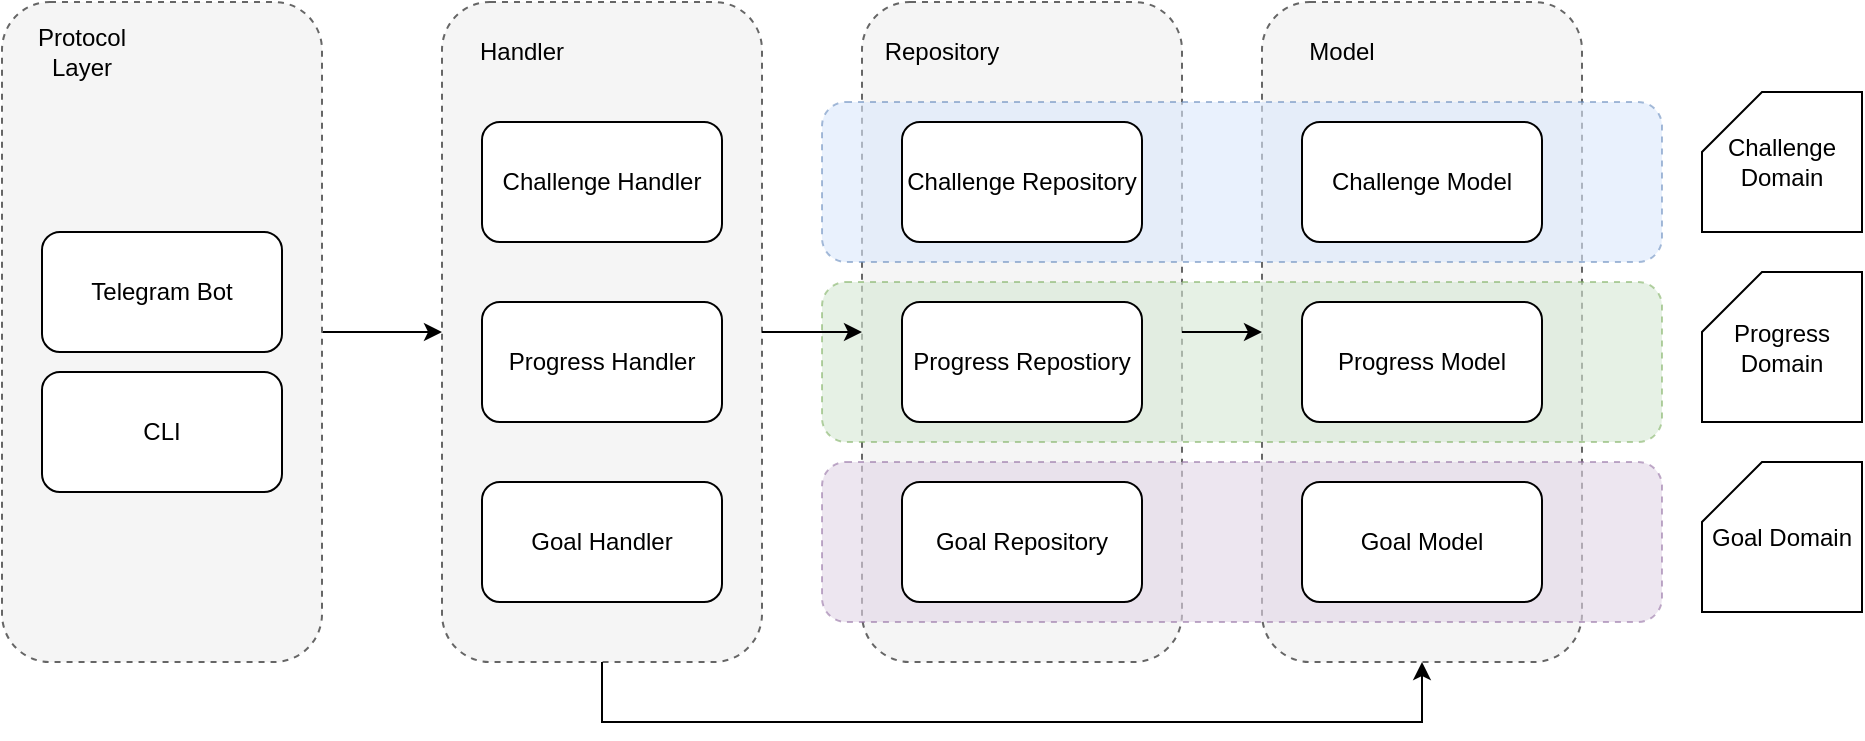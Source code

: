 <mxfile version="15.9.1" type="device"><diagram id="XAcbZ_IrvfsJzLgtuQxz" name="Page-1"><mxGraphModel dx="1350" dy="764" grid="1" gridSize="10" guides="1" tooltips="1" connect="1" arrows="1" fold="1" page="1" pageScale="1" pageWidth="850" pageHeight="1100" math="0" shadow="0"><root><mxCell id="0"/><mxCell id="1" parent="0"/><mxCell id="PqsSm9ezirqpt6kJbg4b-11" value="" style="rounded=1;whiteSpace=wrap;html=1;fillColor=#f5f5f5;dashed=1;strokeColor=#666666;fontColor=#333333;" parent="1" vertex="1"><mxGeometry x="540" y="210" width="160" height="330" as="geometry"/></mxCell><mxCell id="PqsSm9ezirqpt6kJbg4b-12" value="" style="rounded=1;whiteSpace=wrap;html=1;fillColor=#f5f5f5;dashed=1;strokeColor=#666666;fontColor=#333333;" parent="1" vertex="1"><mxGeometry x="750" y="210" width="160" height="330" as="geometry"/></mxCell><mxCell id="1V9Lt9qF__qCTkp8oYkL-5" value="" style="rounded=1;whiteSpace=wrap;html=1;fillColor=#f5f5f5;dashed=1;strokeColor=#666666;fontColor=#333333;" vertex="1" parent="1"><mxGeometry x="950" y="210" width="160" height="330" as="geometry"/></mxCell><mxCell id="1V9Lt9qF__qCTkp8oYkL-12" value="" style="rounded=1;whiteSpace=wrap;html=1;fillColor=#e1d5e7;dashed=1;strokeColor=#9673a6;gradientDirection=radial;opacity=60;" vertex="1" parent="1"><mxGeometry x="730" y="440" width="420" height="80" as="geometry"/></mxCell><mxCell id="1V9Lt9qF__qCTkp8oYkL-11" value="" style="rounded=1;whiteSpace=wrap;html=1;fillColor=#d5e8d4;dashed=1;strokeColor=#82b366;gradientDirection=radial;opacity=60;" vertex="1" parent="1"><mxGeometry x="730" y="350" width="420" height="80" as="geometry"/></mxCell><mxCell id="1V9Lt9qF__qCTkp8oYkL-10" value="" style="rounded=1;whiteSpace=wrap;html=1;fillColor=#dae8fc;dashed=1;strokeColor=#6c8ebf;gradientDirection=radial;opacity=60;" vertex="1" parent="1"><mxGeometry x="730" y="260" width="420" height="80" as="geometry"/></mxCell><mxCell id="1V9Lt9qF__qCTkp8oYkL-9" style="edgeStyle=orthogonalEdgeStyle;rounded=0;orthogonalLoop=1;jettySize=auto;html=1;exitX=0.5;exitY=1;exitDx=0;exitDy=0;entryX=0.5;entryY=1;entryDx=0;entryDy=0;" edge="1" parent="1" source="PqsSm9ezirqpt6kJbg4b-11" target="1V9Lt9qF__qCTkp8oYkL-5"><mxGeometry relative="1" as="geometry"><Array as="points"><mxPoint x="620" y="570"/><mxPoint x="1030" y="570"/></Array></mxGeometry></mxCell><mxCell id="PqsSm9ezirqpt6kJbg4b-4" value="" style="edgeStyle=orthogonalEdgeStyle;rounded=0;orthogonalLoop=1;jettySize=auto;html=1;exitX=1;exitY=0.5;exitDx=0;exitDy=0;entryX=0;entryY=0.5;entryDx=0;entryDy=0;" parent="1" source="PqsSm9ezirqpt6kJbg4b-11" target="PqsSm9ezirqpt6kJbg4b-12" edge="1"><mxGeometry relative="1" as="geometry"/></mxCell><mxCell id="PqsSm9ezirqpt6kJbg4b-2" value="Challenge Handler" style="rounded=1;whiteSpace=wrap;html=1;" parent="1" vertex="1"><mxGeometry x="560" y="270" width="120" height="60" as="geometry"/></mxCell><mxCell id="PqsSm9ezirqpt6kJbg4b-9" value="" style="edgeStyle=orthogonalEdgeStyle;rounded=0;orthogonalLoop=1;jettySize=auto;html=1;exitX=1;exitY=0.5;exitDx=0;exitDy=0;entryX=0;entryY=0.5;entryDx=0;entryDy=0;" parent="1" source="PqsSm9ezirqpt6kJbg4b-12" target="1V9Lt9qF__qCTkp8oYkL-5" edge="1"><mxGeometry relative="1" as="geometry"><mxPoint x="940" y="375" as="targetPoint"/></mxGeometry></mxCell><mxCell id="PqsSm9ezirqpt6kJbg4b-3" value="Challenge Repository" style="rounded=1;whiteSpace=wrap;html=1;" parent="1" vertex="1"><mxGeometry x="770" y="270" width="120" height="60" as="geometry"/></mxCell><mxCell id="1V9Lt9qF__qCTkp8oYkL-18" style="edgeStyle=orthogonalEdgeStyle;rounded=0;orthogonalLoop=1;jettySize=auto;html=1;exitX=1;exitY=0.5;exitDx=0;exitDy=0;entryX=0;entryY=0.5;entryDx=0;entryDy=0;" edge="1" parent="1" source="PqsSm9ezirqpt6kJbg4b-10" target="PqsSm9ezirqpt6kJbg4b-11"><mxGeometry relative="1" as="geometry"/></mxCell><mxCell id="PqsSm9ezirqpt6kJbg4b-10" value="" style="rounded=1;whiteSpace=wrap;html=1;fillColor=#f5f5f5;dashed=1;strokeColor=#666666;fontColor=#333333;" parent="1" vertex="1"><mxGeometry x="320" y="210" width="160" height="330" as="geometry"/></mxCell><mxCell id="PqsSm9ezirqpt6kJbg4b-8" value="Challenge Model" style="whiteSpace=wrap;html=1;rounded=1;" parent="1" vertex="1"><mxGeometry x="970" y="270" width="120" height="60" as="geometry"/></mxCell><mxCell id="PqsSm9ezirqpt6kJbg4b-1" value="Telegram Bot" style="rounded=1;whiteSpace=wrap;html=1;" parent="1" vertex="1"><mxGeometry x="340" y="325" width="120" height="60" as="geometry"/></mxCell><mxCell id="PqsSm9ezirqpt6kJbg4b-6" value="CLI" style="rounded=1;whiteSpace=wrap;html=1;" parent="1" vertex="1"><mxGeometry x="340" y="395" width="120" height="60" as="geometry"/></mxCell><mxCell id="PqsSm9ezirqpt6kJbg4b-14" value="Protocol Layer" style="text;html=1;strokeColor=none;fillColor=none;align=center;verticalAlign=middle;whiteSpace=wrap;rounded=0;dashed=1;" parent="1" vertex="1"><mxGeometry x="330" y="220" width="60" height="30" as="geometry"/></mxCell><mxCell id="PqsSm9ezirqpt6kJbg4b-15" value="Handler" style="text;html=1;strokeColor=none;fillColor=none;align=center;verticalAlign=middle;whiteSpace=wrap;rounded=0;dashed=1;" parent="1" vertex="1"><mxGeometry x="550" y="220" width="60" height="30" as="geometry"/></mxCell><mxCell id="PqsSm9ezirqpt6kJbg4b-16" value="Repository" style="text;html=1;strokeColor=none;fillColor=none;align=center;verticalAlign=middle;whiteSpace=wrap;rounded=0;dashed=1;" parent="1" vertex="1"><mxGeometry x="760" y="220" width="60" height="30" as="geometry"/></mxCell><mxCell id="1V9Lt9qF__qCTkp8oYkL-1" value="Progress Handler" style="rounded=1;whiteSpace=wrap;html=1;" vertex="1" parent="1"><mxGeometry x="560" y="360" width="120" height="60" as="geometry"/></mxCell><mxCell id="1V9Lt9qF__qCTkp8oYkL-2" value="Goal Handler" style="rounded=1;whiteSpace=wrap;html=1;" vertex="1" parent="1"><mxGeometry x="560" y="450" width="120" height="60" as="geometry"/></mxCell><mxCell id="1V9Lt9qF__qCTkp8oYkL-3" value="Progress Repostiory" style="rounded=1;whiteSpace=wrap;html=1;" vertex="1" parent="1"><mxGeometry x="770" y="360" width="120" height="60" as="geometry"/></mxCell><mxCell id="1V9Lt9qF__qCTkp8oYkL-4" value="Goal Repository" style="rounded=1;whiteSpace=wrap;html=1;" vertex="1" parent="1"><mxGeometry x="770" y="450" width="120" height="60" as="geometry"/></mxCell><mxCell id="1V9Lt9qF__qCTkp8oYkL-6" value="Model" style="text;html=1;strokeColor=none;fillColor=none;align=center;verticalAlign=middle;whiteSpace=wrap;rounded=0;dashed=1;" vertex="1" parent="1"><mxGeometry x="960" y="220" width="60" height="30" as="geometry"/></mxCell><mxCell id="1V9Lt9qF__qCTkp8oYkL-7" value="Progress Model" style="whiteSpace=wrap;html=1;rounded=1;" vertex="1" parent="1"><mxGeometry x="970" y="360" width="120" height="60" as="geometry"/></mxCell><mxCell id="1V9Lt9qF__qCTkp8oYkL-8" value="Goal Model" style="whiteSpace=wrap;html=1;rounded=1;" vertex="1" parent="1"><mxGeometry x="970" y="450" width="120" height="60" as="geometry"/></mxCell><mxCell id="1V9Lt9qF__qCTkp8oYkL-13" value="Challenge Domain" style="shape=card;whiteSpace=wrap;html=1;gradientColor=none;gradientDirection=radial;" vertex="1" parent="1"><mxGeometry x="1170" y="255" width="80" height="70" as="geometry"/></mxCell><mxCell id="1V9Lt9qF__qCTkp8oYkL-14" value="Progress Domain" style="shape=card;whiteSpace=wrap;html=1;gradientColor=none;gradientDirection=radial;" vertex="1" parent="1"><mxGeometry x="1170" y="345" width="80" height="75" as="geometry"/></mxCell><mxCell id="1V9Lt9qF__qCTkp8oYkL-15" value="Goal Domain" style="shape=card;whiteSpace=wrap;html=1;gradientColor=none;gradientDirection=radial;" vertex="1" parent="1"><mxGeometry x="1170" y="440" width="80" height="75" as="geometry"/></mxCell></root></mxGraphModel></diagram></mxfile>